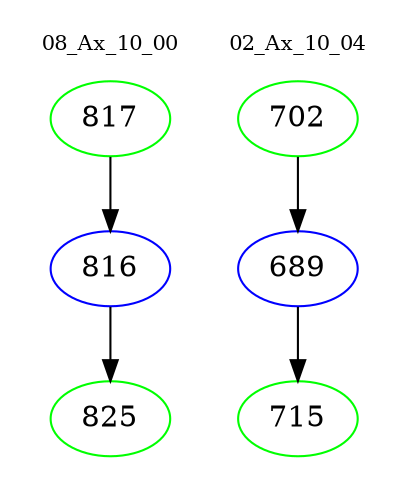 digraph{
subgraph cluster_0 {
color = white
label = "08_Ax_10_00";
fontsize=10;
T0_817 [label="817", color="green"]
T0_817 -> T0_816 [color="black"]
T0_816 [label="816", color="blue"]
T0_816 -> T0_825 [color="black"]
T0_825 [label="825", color="green"]
}
subgraph cluster_1 {
color = white
label = "02_Ax_10_04";
fontsize=10;
T1_702 [label="702", color="green"]
T1_702 -> T1_689 [color="black"]
T1_689 [label="689", color="blue"]
T1_689 -> T1_715 [color="black"]
T1_715 [label="715", color="green"]
}
}
